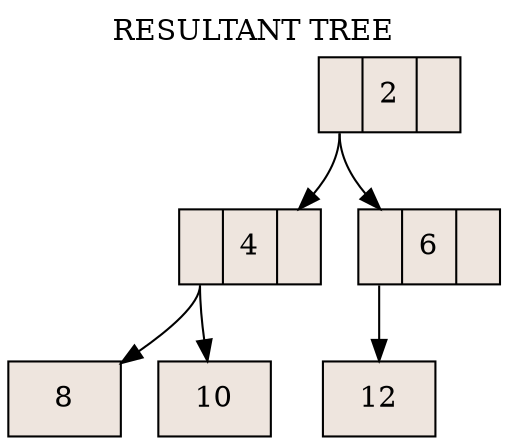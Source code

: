 digraph grafica{
labelloc="t";label ="RESULTANT TREE
"rankdir=TB;
node [shape = record, style=filled, fillcolor=seashell2];
nodo1 [ label ="<C0>|2|<C1>"];
nodo2 [ label ="<C0>|4|<C1>"];
nodo4 [ label ="8"];
nodo2:C0->nodo4
nodo5 [ label ="10"];
nodo2:C0->nodo5
nodo1:C0->nodo2
nodo3 [ label ="<C0>|6|<C1>"];
nodo6 [ label ="12"];
nodo3:C0->nodo6
nodo1:C0->nodo3
}
